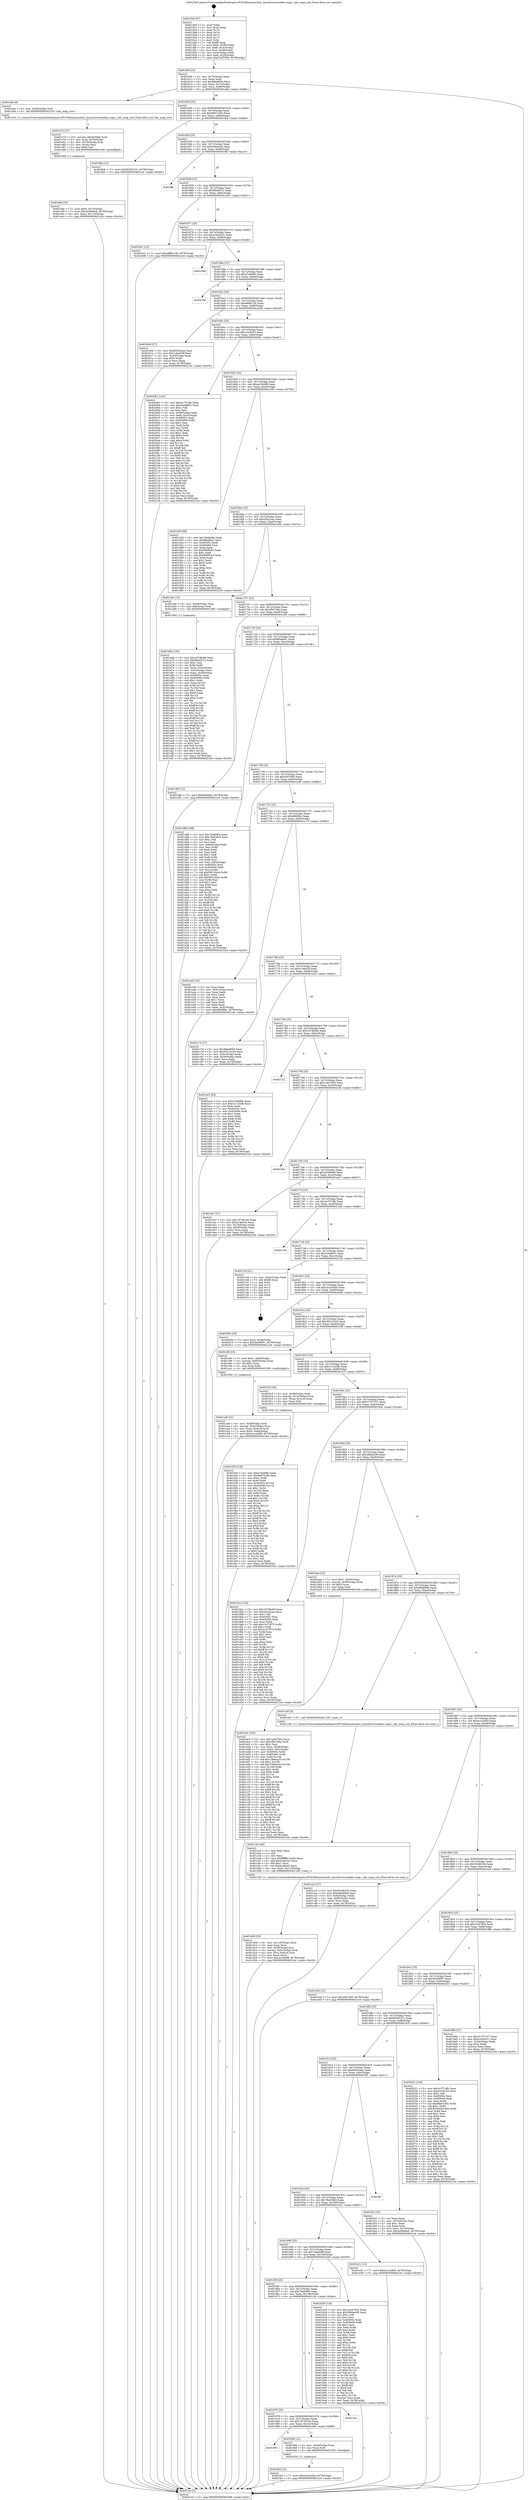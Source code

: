 digraph "0x4015e0" {
  label = "0x4015e0 (/mnt/c/Users/mathe/Desktop/tcc/POCII/binaries/extr_linuxdriversmddm-snap.c_dm_snap_cow_Final-ollvm.out::main(0))"
  labelloc = "t"
  node[shape=record]

  Entry [label="",width=0.3,height=0.3,shape=circle,fillcolor=black,style=filled]
  "0x40160f" [label="{
     0x40160f [23]\l
     | [instrs]\l
     &nbsp;&nbsp;0x40160f \<+3\>: mov -0x78(%rbp),%eax\l
     &nbsp;&nbsp;0x401612 \<+2\>: mov %eax,%ecx\l
     &nbsp;&nbsp;0x401614 \<+6\>: sub $0x88aef049,%ecx\l
     &nbsp;&nbsp;0x40161a \<+3\>: mov %eax,-0x7c(%rbp)\l
     &nbsp;&nbsp;0x40161d \<+3\>: mov %ecx,-0x80(%rbp)\l
     &nbsp;&nbsp;0x401620 \<+6\>: je 0000000000401e6a \<main+0x88a\>\l
  }"]
  "0x401e6a" [label="{
     0x401e6a [9]\l
     | [instrs]\l
     &nbsp;&nbsp;0x401e6a \<+4\>: mov -0x58(%rbp),%rdi\l
     &nbsp;&nbsp;0x401e6e \<+5\>: call 00000000004015c0 \<dm_snap_cow\>\l
     | [calls]\l
     &nbsp;&nbsp;0x4015c0 \{1\} (/mnt/c/Users/mathe/Desktop/tcc/POCII/binaries/extr_linuxdriversmddm-snap.c_dm_snap_cow_Final-ollvm.out::dm_snap_cow)\l
  }"]
  "0x401626" [label="{
     0x401626 [25]\l
     | [instrs]\l
     &nbsp;&nbsp;0x401626 \<+5\>: jmp 000000000040162b \<main+0x4b\>\l
     &nbsp;&nbsp;0x40162b \<+3\>: mov -0x7c(%rbp),%eax\l
     &nbsp;&nbsp;0x40162e \<+5\>: sub $0x89872c65,%eax\l
     &nbsp;&nbsp;0x401633 \<+6\>: mov %eax,-0x84(%rbp)\l
     &nbsp;&nbsp;0x401639 \<+6\>: je 0000000000401fb4 \<main+0x9d4\>\l
  }"]
  Exit [label="",width=0.3,height=0.3,shape=circle,fillcolor=black,style=filled,peripheries=2]
  "0x401fb4" [label="{
     0x401fb4 [12]\l
     | [instrs]\l
     &nbsp;&nbsp;0x401fb4 \<+7\>: movl $0x60265151,-0x78(%rbp)\l
     &nbsp;&nbsp;0x401fbb \<+5\>: jmp 00000000004021e4 \<main+0xc04\>\l
  }"]
  "0x40163f" [label="{
     0x40163f [25]\l
     | [instrs]\l
     &nbsp;&nbsp;0x40163f \<+5\>: jmp 0000000000401644 \<main+0x64\>\l
     &nbsp;&nbsp;0x401644 \<+3\>: mov -0x7c(%rbp),%eax\l
     &nbsp;&nbsp;0x401647 \<+5\>: sub $0x9c8e45cb,%eax\l
     &nbsp;&nbsp;0x40164c \<+6\>: mov %eax,-0x88(%rbp)\l
     &nbsp;&nbsp;0x401652 \<+6\>: je 0000000000401ffd \<main+0xa1d\>\l
  }"]
  "0x401fe5" [label="{
     0x401fe5 [12]\l
     | [instrs]\l
     &nbsp;&nbsp;0x401fe5 \<+7\>: movl $0x2ea33d44,-0x78(%rbp)\l
     &nbsp;&nbsp;0x401fec \<+5\>: jmp 00000000004021e4 \<main+0xc04\>\l
  }"]
  "0x401ffd" [label="{
     0x401ffd\l
  }", style=dashed]
  "0x401658" [label="{
     0x401658 [25]\l
     | [instrs]\l
     &nbsp;&nbsp;0x401658 \<+5\>: jmp 000000000040165d \<main+0x7d\>\l
     &nbsp;&nbsp;0x40165d \<+3\>: mov -0x7c(%rbp),%eax\l
     &nbsp;&nbsp;0x401660 \<+5\>: sub $0x9f2e0512,%eax\l
     &nbsp;&nbsp;0x401665 \<+6\>: mov %eax,-0x8c(%rbp)\l
     &nbsp;&nbsp;0x40166b \<+6\>: je 0000000000401b01 \<main+0x521\>\l
  }"]
  "0x401991" [label="{
     0x401991\l
  }", style=dashed]
  "0x401b01" [label="{
     0x401b01 [12]\l
     | [instrs]\l
     &nbsp;&nbsp;0x401b01 \<+7\>: movl $0xa888c15b,-0x78(%rbp)\l
     &nbsp;&nbsp;0x401b08 \<+5\>: jmp 00000000004021e4 \<main+0xc04\>\l
  }"]
  "0x401671" [label="{
     0x401671 [25]\l
     | [instrs]\l
     &nbsp;&nbsp;0x401671 \<+5\>: jmp 0000000000401676 \<main+0x96\>\l
     &nbsp;&nbsp;0x401676 \<+3\>: mov -0x7c(%rbp),%eax\l
     &nbsp;&nbsp;0x401679 \<+5\>: sub $0xa162a521,%eax\l
     &nbsp;&nbsp;0x40167e \<+6\>: mov %eax,-0x90(%rbp)\l
     &nbsp;&nbsp;0x401684 \<+6\>: je 00000000004019b6 \<main+0x3d6\>\l
  }"]
  "0x401fd9" [label="{
     0x401fd9 [12]\l
     | [instrs]\l
     &nbsp;&nbsp;0x401fd9 \<+4\>: mov -0x58(%rbp),%rax\l
     &nbsp;&nbsp;0x401fdd \<+3\>: mov %rax,%rdi\l
     &nbsp;&nbsp;0x401fe0 \<+5\>: call 0000000000401030 \<free@plt\>\l
     | [calls]\l
     &nbsp;&nbsp;0x401030 \{1\} (unknown)\l
  }"]
  "0x4019b6" [label="{
     0x4019b6\l
  }", style=dashed]
  "0x40168a" [label="{
     0x40168a [25]\l
     | [instrs]\l
     &nbsp;&nbsp;0x40168a \<+5\>: jmp 000000000040168f \<main+0xaf\>\l
     &nbsp;&nbsp;0x40168f \<+3\>: mov -0x7c(%rbp),%eax\l
     &nbsp;&nbsp;0x401692 \<+5\>: sub $0xa7ddd9fc,%eax\l
     &nbsp;&nbsp;0x401697 \<+6\>: mov %eax,-0x94(%rbp)\l
     &nbsp;&nbsp;0x40169d \<+6\>: je 00000000004021bd \<main+0xbdd\>\l
  }"]
  "0x401978" [label="{
     0x401978 [25]\l
     | [instrs]\l
     &nbsp;&nbsp;0x401978 \<+5\>: jmp 000000000040197d \<main+0x39d\>\l
     &nbsp;&nbsp;0x40197d \<+3\>: mov -0x7c(%rbp),%eax\l
     &nbsp;&nbsp;0x401980 \<+5\>: sub $0x7d72914d,%eax\l
     &nbsp;&nbsp;0x401985 \<+6\>: mov %eax,-0x10c(%rbp)\l
     &nbsp;&nbsp;0x40198b \<+6\>: je 0000000000401fd9 \<main+0x9f9\>\l
  }"]
  "0x4021bd" [label="{
     0x4021bd\l
  }", style=dashed]
  "0x4016a3" [label="{
     0x4016a3 [25]\l
     | [instrs]\l
     &nbsp;&nbsp;0x4016a3 \<+5\>: jmp 00000000004016a8 \<main+0xc8\>\l
     &nbsp;&nbsp;0x4016a8 \<+3\>: mov -0x7c(%rbp),%eax\l
     &nbsp;&nbsp;0x4016ab \<+5\>: sub $0xa888c15b,%eax\l
     &nbsp;&nbsp;0x4016b0 \<+6\>: mov %eax,-0x98(%rbp)\l
     &nbsp;&nbsp;0x4016b6 \<+6\>: je 0000000000401b0d \<main+0x52d\>\l
  }"]
  "0x40219c" [label="{
     0x40219c\l
  }", style=dashed]
  "0x401b0d" [label="{
     0x401b0d [27]\l
     | [instrs]\l
     &nbsp;&nbsp;0x401b0d \<+5\>: mov $0x60453aea,%eax\l
     &nbsp;&nbsp;0x401b12 \<+5\>: mov $0x7aba658f,%ecx\l
     &nbsp;&nbsp;0x401b17 \<+3\>: mov -0x30(%rbp),%edx\l
     &nbsp;&nbsp;0x401b1a \<+3\>: cmp $0x0,%edx\l
     &nbsp;&nbsp;0x401b1d \<+3\>: cmove %ecx,%eax\l
     &nbsp;&nbsp;0x401b20 \<+3\>: mov %eax,-0x78(%rbp)\l
     &nbsp;&nbsp;0x401b23 \<+5\>: jmp 00000000004021e4 \<main+0xc04\>\l
  }"]
  "0x4016bc" [label="{
     0x4016bc [25]\l
     | [instrs]\l
     &nbsp;&nbsp;0x4016bc \<+5\>: jmp 00000000004016c1 \<main+0xe1\>\l
     &nbsp;&nbsp;0x4016c1 \<+3\>: mov -0x7c(%rbp),%eax\l
     &nbsp;&nbsp;0x4016c4 \<+5\>: sub $0xcc3c0c43,%eax\l
     &nbsp;&nbsp;0x4016c9 \<+6\>: mov %eax,-0x9c(%rbp)\l
     &nbsp;&nbsp;0x4016cf \<+6\>: je 00000000004020b1 \<main+0xad1\>\l
  }"]
  "0x401f29" [label="{
     0x401f29 [139]\l
     | [instrs]\l
     &nbsp;&nbsp;0x401f29 \<+5\>: mov $0xa7ddd9fc,%edx\l
     &nbsp;&nbsp;0x401f2e \<+5\>: mov $0x89872c65,%esi\l
     &nbsp;&nbsp;0x401f33 \<+3\>: mov $0x1,%r8b\l
     &nbsp;&nbsp;0x401f36 \<+3\>: xor %r9d,%r9d\l
     &nbsp;&nbsp;0x401f39 \<+8\>: mov 0x40505c,%r10d\l
     &nbsp;&nbsp;0x401f41 \<+8\>: mov 0x405060,%r11d\l
     &nbsp;&nbsp;0x401f49 \<+4\>: sub $0x1,%r9d\l
     &nbsp;&nbsp;0x401f4d \<+3\>: mov %r10d,%ebx\l
     &nbsp;&nbsp;0x401f50 \<+3\>: add %r9d,%ebx\l
     &nbsp;&nbsp;0x401f53 \<+4\>: imul %ebx,%r10d\l
     &nbsp;&nbsp;0x401f57 \<+4\>: and $0x1,%r10d\l
     &nbsp;&nbsp;0x401f5b \<+4\>: cmp $0x0,%r10d\l
     &nbsp;&nbsp;0x401f5f \<+4\>: sete %r14b\l
     &nbsp;&nbsp;0x401f63 \<+4\>: cmp $0xa,%r11d\l
     &nbsp;&nbsp;0x401f67 \<+4\>: setl %r15b\l
     &nbsp;&nbsp;0x401f6b \<+3\>: mov %r14b,%r12b\l
     &nbsp;&nbsp;0x401f6e \<+4\>: xor $0xff,%r12b\l
     &nbsp;&nbsp;0x401f72 \<+3\>: mov %r15b,%r13b\l
     &nbsp;&nbsp;0x401f75 \<+4\>: xor $0xff,%r13b\l
     &nbsp;&nbsp;0x401f79 \<+4\>: xor $0x0,%r8b\l
     &nbsp;&nbsp;0x401f7d \<+3\>: mov %r12b,%al\l
     &nbsp;&nbsp;0x401f80 \<+2\>: and $0x0,%al\l
     &nbsp;&nbsp;0x401f82 \<+3\>: and %r8b,%r14b\l
     &nbsp;&nbsp;0x401f85 \<+3\>: mov %r13b,%cl\l
     &nbsp;&nbsp;0x401f88 \<+3\>: and $0x0,%cl\l
     &nbsp;&nbsp;0x401f8b \<+3\>: and %r8b,%r15b\l
     &nbsp;&nbsp;0x401f8e \<+3\>: or %r14b,%al\l
     &nbsp;&nbsp;0x401f91 \<+3\>: or %r15b,%cl\l
     &nbsp;&nbsp;0x401f94 \<+2\>: xor %cl,%al\l
     &nbsp;&nbsp;0x401f96 \<+3\>: or %r13b,%r12b\l
     &nbsp;&nbsp;0x401f99 \<+4\>: xor $0xff,%r12b\l
     &nbsp;&nbsp;0x401f9d \<+4\>: or $0x0,%r8b\l
     &nbsp;&nbsp;0x401fa1 \<+3\>: and %r8b,%r12b\l
     &nbsp;&nbsp;0x401fa4 \<+3\>: or %r12b,%al\l
     &nbsp;&nbsp;0x401fa7 \<+2\>: test $0x1,%al\l
     &nbsp;&nbsp;0x401fa9 \<+3\>: cmovne %esi,%edx\l
     &nbsp;&nbsp;0x401fac \<+3\>: mov %edx,-0x78(%rbp)\l
     &nbsp;&nbsp;0x401faf \<+5\>: jmp 00000000004021e4 \<main+0xc04\>\l
  }"]
  "0x4020b1" [label="{
     0x4020b1 [140]\l
     | [instrs]\l
     &nbsp;&nbsp;0x4020b1 \<+5\>: mov $0x2a757efb,%eax\l
     &nbsp;&nbsp;0x4020b6 \<+5\>: mov $0x2e4dfb01,%ecx\l
     &nbsp;&nbsp;0x4020bb \<+2\>: mov $0x1,%dl\l
     &nbsp;&nbsp;0x4020bd \<+2\>: xor %esi,%esi\l
     &nbsp;&nbsp;0x4020bf \<+3\>: mov -0x38(%rbp),%edi\l
     &nbsp;&nbsp;0x4020c2 \<+3\>: mov %edi,-0x2c(%rbp)\l
     &nbsp;&nbsp;0x4020c5 \<+7\>: mov 0x40505c,%edi\l
     &nbsp;&nbsp;0x4020cc \<+8\>: mov 0x405060,%r8d\l
     &nbsp;&nbsp;0x4020d4 \<+3\>: sub $0x1,%esi\l
     &nbsp;&nbsp;0x4020d7 \<+3\>: mov %edi,%r9d\l
     &nbsp;&nbsp;0x4020da \<+3\>: add %esi,%r9d\l
     &nbsp;&nbsp;0x4020dd \<+4\>: imul %r9d,%edi\l
     &nbsp;&nbsp;0x4020e1 \<+3\>: and $0x1,%edi\l
     &nbsp;&nbsp;0x4020e4 \<+3\>: cmp $0x0,%edi\l
     &nbsp;&nbsp;0x4020e7 \<+4\>: sete %r10b\l
     &nbsp;&nbsp;0x4020eb \<+4\>: cmp $0xa,%r8d\l
     &nbsp;&nbsp;0x4020ef \<+4\>: setl %r11b\l
     &nbsp;&nbsp;0x4020f3 \<+3\>: mov %r10b,%bl\l
     &nbsp;&nbsp;0x4020f6 \<+3\>: xor $0xff,%bl\l
     &nbsp;&nbsp;0x4020f9 \<+3\>: mov %r11b,%r14b\l
     &nbsp;&nbsp;0x4020fc \<+4\>: xor $0xff,%r14b\l
     &nbsp;&nbsp;0x402100 \<+3\>: xor $0x0,%dl\l
     &nbsp;&nbsp;0x402103 \<+3\>: mov %bl,%r15b\l
     &nbsp;&nbsp;0x402106 \<+4\>: and $0x0,%r15b\l
     &nbsp;&nbsp;0x40210a \<+3\>: and %dl,%r10b\l
     &nbsp;&nbsp;0x40210d \<+3\>: mov %r14b,%r12b\l
     &nbsp;&nbsp;0x402110 \<+4\>: and $0x0,%r12b\l
     &nbsp;&nbsp;0x402114 \<+3\>: and %dl,%r11b\l
     &nbsp;&nbsp;0x402117 \<+3\>: or %r10b,%r15b\l
     &nbsp;&nbsp;0x40211a \<+3\>: or %r11b,%r12b\l
     &nbsp;&nbsp;0x40211d \<+3\>: xor %r12b,%r15b\l
     &nbsp;&nbsp;0x402120 \<+3\>: or %r14b,%bl\l
     &nbsp;&nbsp;0x402123 \<+3\>: xor $0xff,%bl\l
     &nbsp;&nbsp;0x402126 \<+3\>: or $0x0,%dl\l
     &nbsp;&nbsp;0x402129 \<+2\>: and %dl,%bl\l
     &nbsp;&nbsp;0x40212b \<+3\>: or %bl,%r15b\l
     &nbsp;&nbsp;0x40212e \<+4\>: test $0x1,%r15b\l
     &nbsp;&nbsp;0x402132 \<+3\>: cmovne %ecx,%eax\l
     &nbsp;&nbsp;0x402135 \<+3\>: mov %eax,-0x78(%rbp)\l
     &nbsp;&nbsp;0x402138 \<+5\>: jmp 00000000004021e4 \<main+0xc04\>\l
  }"]
  "0x4016d5" [label="{
     0x4016d5 [25]\l
     | [instrs]\l
     &nbsp;&nbsp;0x4016d5 \<+5\>: jmp 00000000004016da \<main+0xfa\>\l
     &nbsp;&nbsp;0x4016da \<+3\>: mov -0x7c(%rbp),%eax\l
     &nbsp;&nbsp;0x4016dd \<+5\>: sub $0xce10ebf8,%eax\l
     &nbsp;&nbsp;0x4016e2 \<+6\>: mov %eax,-0xa0(%rbp)\l
     &nbsp;&nbsp;0x4016e8 \<+6\>: je 0000000000401d30 \<main+0x750\>\l
  }"]
  "0x401e8e" [label="{
     0x401e8e [25]\l
     | [instrs]\l
     &nbsp;&nbsp;0x401e8e \<+7\>: movl $0x0,-0x74(%rbp)\l
     &nbsp;&nbsp;0x401e95 \<+7\>: movl $0x2a599de6,-0x78(%rbp)\l
     &nbsp;&nbsp;0x401e9c \<+6\>: mov %eax,-0x114(%rbp)\l
     &nbsp;&nbsp;0x401ea2 \<+5\>: jmp 00000000004021e4 \<main+0xc04\>\l
  }"]
  "0x401d30" [label="{
     0x401d30 [88]\l
     | [instrs]\l
     &nbsp;&nbsp;0x401d30 \<+5\>: mov $0x7befa90e,%eax\l
     &nbsp;&nbsp;0x401d35 \<+5\>: mov $0xff0abbd1,%ecx\l
     &nbsp;&nbsp;0x401d3a \<+7\>: mov 0x40505c,%edx\l
     &nbsp;&nbsp;0x401d41 \<+7\>: mov 0x405060,%esi\l
     &nbsp;&nbsp;0x401d48 \<+2\>: mov %edx,%edi\l
     &nbsp;&nbsp;0x401d4a \<+6\>: sub $0x956f9cb5,%edi\l
     &nbsp;&nbsp;0x401d50 \<+3\>: sub $0x1,%edi\l
     &nbsp;&nbsp;0x401d53 \<+6\>: add $0x956f9cb5,%edi\l
     &nbsp;&nbsp;0x401d59 \<+3\>: imul %edi,%edx\l
     &nbsp;&nbsp;0x401d5c \<+3\>: and $0x1,%edx\l
     &nbsp;&nbsp;0x401d5f \<+3\>: cmp $0x0,%edx\l
     &nbsp;&nbsp;0x401d62 \<+4\>: sete %r8b\l
     &nbsp;&nbsp;0x401d66 \<+3\>: cmp $0xa,%esi\l
     &nbsp;&nbsp;0x401d69 \<+4\>: setl %r9b\l
     &nbsp;&nbsp;0x401d6d \<+3\>: mov %r8b,%r10b\l
     &nbsp;&nbsp;0x401d70 \<+3\>: and %r9b,%r10b\l
     &nbsp;&nbsp;0x401d73 \<+3\>: xor %r9b,%r8b\l
     &nbsp;&nbsp;0x401d76 \<+3\>: or %r8b,%r10b\l
     &nbsp;&nbsp;0x401d79 \<+4\>: test $0x1,%r10b\l
     &nbsp;&nbsp;0x401d7d \<+3\>: cmovne %ecx,%eax\l
     &nbsp;&nbsp;0x401d80 \<+3\>: mov %eax,-0x78(%rbp)\l
     &nbsp;&nbsp;0x401d83 \<+5\>: jmp 00000000004021e4 \<main+0xc04\>\l
  }"]
  "0x4016ee" [label="{
     0x4016ee [25]\l
     | [instrs]\l
     &nbsp;&nbsp;0x4016ee \<+5\>: jmp 00000000004016f3 \<main+0x113\>\l
     &nbsp;&nbsp;0x4016f3 \<+3\>: mov -0x7c(%rbp),%eax\l
     &nbsp;&nbsp;0x4016f6 \<+5\>: sub $0xcf2a22aa,%eax\l
     &nbsp;&nbsp;0x4016fb \<+6\>: mov %eax,-0xa4(%rbp)\l
     &nbsp;&nbsp;0x401701 \<+6\>: je 0000000000401a5e \<main+0x47e\>\l
  }"]
  "0x401e73" [label="{
     0x401e73 [27]\l
     | [instrs]\l
     &nbsp;&nbsp;0x401e73 \<+10\>: movabs $0x4030b6,%rdi\l
     &nbsp;&nbsp;0x401e7d \<+4\>: mov %rax,-0x70(%rbp)\l
     &nbsp;&nbsp;0x401e81 \<+4\>: mov -0x70(%rbp),%rax\l
     &nbsp;&nbsp;0x401e85 \<+2\>: mov (%rax),%esi\l
     &nbsp;&nbsp;0x401e87 \<+2\>: mov $0x0,%al\l
     &nbsp;&nbsp;0x401e89 \<+5\>: call 0000000000401040 \<printf@plt\>\l
     | [calls]\l
     &nbsp;&nbsp;0x401040 \{1\} (unknown)\l
  }"]
  "0x401a5e" [label="{
     0x401a5e [13]\l
     | [instrs]\l
     &nbsp;&nbsp;0x401a5e \<+4\>: mov -0x48(%rbp),%rax\l
     &nbsp;&nbsp;0x401a62 \<+4\>: mov 0x8(%rax),%rdi\l
     &nbsp;&nbsp;0x401a66 \<+5\>: call 0000000000401060 \<atoi@plt\>\l
     | [calls]\l
     &nbsp;&nbsp;0x401060 \{1\} (unknown)\l
  }"]
  "0x401707" [label="{
     0x401707 [25]\l
     | [instrs]\l
     &nbsp;&nbsp;0x401707 \<+5\>: jmp 000000000040170c \<main+0x12c\>\l
     &nbsp;&nbsp;0x40170c \<+3\>: mov -0x7c(%rbp),%eax\l
     &nbsp;&nbsp;0x40170f \<+5\>: sub $0xcf5e7a9a,%eax\l
     &nbsp;&nbsp;0x401714 \<+6\>: mov %eax,-0xa8(%rbp)\l
     &nbsp;&nbsp;0x40171a \<+6\>: je 0000000000401c68 \<main+0x688\>\l
  }"]
  "0x401d0d" [label="{
     0x401d0d [35]\l
     | [instrs]\l
     &nbsp;&nbsp;0x401d0d \<+6\>: mov -0x110(%rbp),%ecx\l
     &nbsp;&nbsp;0x401d13 \<+3\>: imul %eax,%ecx\l
     &nbsp;&nbsp;0x401d16 \<+4\>: mov -0x58(%rbp),%rsi\l
     &nbsp;&nbsp;0x401d1a \<+4\>: movslq -0x5c(%rbp),%rdi\l
     &nbsp;&nbsp;0x401d1e \<+4\>: mov (%rsi,%rdi,8),%rsi\l
     &nbsp;&nbsp;0x401d22 \<+2\>: mov %ecx,(%rsi)\l
     &nbsp;&nbsp;0x401d24 \<+7\>: movl $0xce10ebf8,-0x78(%rbp)\l
     &nbsp;&nbsp;0x401d2b \<+5\>: jmp 00000000004021e4 \<main+0xc04\>\l
  }"]
  "0x401c68" [label="{
     0x401c68 [12]\l
     | [instrs]\l
     &nbsp;&nbsp;0x401c68 \<+7\>: movl $0x46008bc,-0x78(%rbp)\l
     &nbsp;&nbsp;0x401c6f \<+5\>: jmp 00000000004021e4 \<main+0xc04\>\l
  }"]
  "0x401720" [label="{
     0x401720 [25]\l
     | [instrs]\l
     &nbsp;&nbsp;0x401720 \<+5\>: jmp 0000000000401725 \<main+0x145\>\l
     &nbsp;&nbsp;0x401725 \<+3\>: mov -0x7c(%rbp),%eax\l
     &nbsp;&nbsp;0x401728 \<+5\>: sub $0xff0abbd1,%eax\l
     &nbsp;&nbsp;0x40172d \<+6\>: mov %eax,-0xac(%rbp)\l
     &nbsp;&nbsp;0x401733 \<+6\>: je 0000000000401d88 \<main+0x7a8\>\l
  }"]
  "0x401ce5" [label="{
     0x401ce5 [40]\l
     | [instrs]\l
     &nbsp;&nbsp;0x401ce5 \<+5\>: mov $0x2,%ecx\l
     &nbsp;&nbsp;0x401cea \<+1\>: cltd\l
     &nbsp;&nbsp;0x401ceb \<+2\>: idiv %ecx\l
     &nbsp;&nbsp;0x401ced \<+6\>: imul $0xfffffffe,%edx,%ecx\l
     &nbsp;&nbsp;0x401cf3 \<+6\>: add $0xbcdd2a5,%ecx\l
     &nbsp;&nbsp;0x401cf9 \<+3\>: add $0x1,%ecx\l
     &nbsp;&nbsp;0x401cfc \<+6\>: sub $0xbcdd2a5,%ecx\l
     &nbsp;&nbsp;0x401d02 \<+6\>: mov %ecx,-0x110(%rbp)\l
     &nbsp;&nbsp;0x401d08 \<+5\>: call 0000000000401160 \<next_i\>\l
     | [calls]\l
     &nbsp;&nbsp;0x401160 \{1\} (/mnt/c/Users/mathe/Desktop/tcc/POCII/binaries/extr_linuxdriversmddm-snap.c_dm_snap_cow_Final-ollvm.out::next_i)\l
  }"]
  "0x401d88" [label="{
     0x401d88 [169]\l
     | [instrs]\l
     &nbsp;&nbsp;0x401d88 \<+5\>: mov $0x7befa90e,%eax\l
     &nbsp;&nbsp;0x401d8d \<+5\>: mov $0x78e638c9,%ecx\l
     &nbsp;&nbsp;0x401d92 \<+2\>: mov $0x1,%dl\l
     &nbsp;&nbsp;0x401d94 \<+2\>: xor %esi,%esi\l
     &nbsp;&nbsp;0x401d96 \<+3\>: mov -0x64(%rbp),%edi\l
     &nbsp;&nbsp;0x401d99 \<+3\>: mov %esi,%r8d\l
     &nbsp;&nbsp;0x401d9c \<+3\>: sub %edi,%r8d\l
     &nbsp;&nbsp;0x401d9f \<+2\>: mov %esi,%edi\l
     &nbsp;&nbsp;0x401da1 \<+3\>: sub $0x1,%edi\l
     &nbsp;&nbsp;0x401da4 \<+3\>: add %edi,%r8d\l
     &nbsp;&nbsp;0x401da7 \<+3\>: sub %r8d,%esi\l
     &nbsp;&nbsp;0x401daa \<+3\>: mov %esi,-0x64(%rbp)\l
     &nbsp;&nbsp;0x401dad \<+7\>: mov 0x40505c,%esi\l
     &nbsp;&nbsp;0x401db4 \<+7\>: mov 0x405060,%edi\l
     &nbsp;&nbsp;0x401dbb \<+3\>: mov %esi,%r8d\l
     &nbsp;&nbsp;0x401dbe \<+7\>: sub $0x58510e2e,%r8d\l
     &nbsp;&nbsp;0x401dc5 \<+4\>: sub $0x1,%r8d\l
     &nbsp;&nbsp;0x401dc9 \<+7\>: add $0x58510e2e,%r8d\l
     &nbsp;&nbsp;0x401dd0 \<+4\>: imul %r8d,%esi\l
     &nbsp;&nbsp;0x401dd4 \<+3\>: and $0x1,%esi\l
     &nbsp;&nbsp;0x401dd7 \<+3\>: cmp $0x0,%esi\l
     &nbsp;&nbsp;0x401dda \<+4\>: sete %r9b\l
     &nbsp;&nbsp;0x401dde \<+3\>: cmp $0xa,%edi\l
     &nbsp;&nbsp;0x401de1 \<+4\>: setl %r10b\l
     &nbsp;&nbsp;0x401de5 \<+3\>: mov %r9b,%r11b\l
     &nbsp;&nbsp;0x401de8 \<+4\>: xor $0xff,%r11b\l
     &nbsp;&nbsp;0x401dec \<+3\>: mov %r10b,%bl\l
     &nbsp;&nbsp;0x401def \<+3\>: xor $0xff,%bl\l
     &nbsp;&nbsp;0x401df2 \<+3\>: xor $0x0,%dl\l
     &nbsp;&nbsp;0x401df5 \<+3\>: mov %r11b,%r14b\l
     &nbsp;&nbsp;0x401df8 \<+4\>: and $0x0,%r14b\l
     &nbsp;&nbsp;0x401dfc \<+3\>: and %dl,%r9b\l
     &nbsp;&nbsp;0x401dff \<+3\>: mov %bl,%r15b\l
     &nbsp;&nbsp;0x401e02 \<+4\>: and $0x0,%r15b\l
     &nbsp;&nbsp;0x401e06 \<+3\>: and %dl,%r10b\l
     &nbsp;&nbsp;0x401e09 \<+3\>: or %r9b,%r14b\l
     &nbsp;&nbsp;0x401e0c \<+3\>: or %r10b,%r15b\l
     &nbsp;&nbsp;0x401e0f \<+3\>: xor %r15b,%r14b\l
     &nbsp;&nbsp;0x401e12 \<+3\>: or %bl,%r11b\l
     &nbsp;&nbsp;0x401e15 \<+4\>: xor $0xff,%r11b\l
     &nbsp;&nbsp;0x401e19 \<+3\>: or $0x0,%dl\l
     &nbsp;&nbsp;0x401e1c \<+3\>: and %dl,%r11b\l
     &nbsp;&nbsp;0x401e1f \<+3\>: or %r11b,%r14b\l
     &nbsp;&nbsp;0x401e22 \<+4\>: test $0x1,%r14b\l
     &nbsp;&nbsp;0x401e26 \<+3\>: cmovne %ecx,%eax\l
     &nbsp;&nbsp;0x401e29 \<+3\>: mov %eax,-0x78(%rbp)\l
     &nbsp;&nbsp;0x401e2c \<+5\>: jmp 00000000004021e4 \<main+0xc04\>\l
  }"]
  "0x401739" [label="{
     0x401739 [25]\l
     | [instrs]\l
     &nbsp;&nbsp;0x401739 \<+5\>: jmp 000000000040173e \<main+0x15e\>\l
     &nbsp;&nbsp;0x40173e \<+3\>: mov -0x7c(%rbp),%eax\l
     &nbsp;&nbsp;0x401741 \<+5\>: sub $0x3407d00,%eax\l
     &nbsp;&nbsp;0x401746 \<+6\>: mov %eax,-0xb0(%rbp)\l
     &nbsp;&nbsp;0x40174c \<+6\>: je 0000000000401e49 \<main+0x869\>\l
  }"]
  "0x401ca6" [label="{
     0x401ca6 [31]\l
     | [instrs]\l
     &nbsp;&nbsp;0x401ca6 \<+4\>: mov -0x58(%rbp),%rdi\l
     &nbsp;&nbsp;0x401caa \<+4\>: movslq -0x5c(%rbp),%rcx\l
     &nbsp;&nbsp;0x401cae \<+4\>: mov %rax,(%rdi,%rcx,8)\l
     &nbsp;&nbsp;0x401cb2 \<+7\>: movl $0x0,-0x64(%rbp)\l
     &nbsp;&nbsp;0x401cb9 \<+7\>: movl $0x4c1a3d00,-0x78(%rbp)\l
     &nbsp;&nbsp;0x401cc0 \<+5\>: jmp 00000000004021e4 \<main+0xc04\>\l
  }"]
  "0x401e49" [label="{
     0x401e49 [33]\l
     | [instrs]\l
     &nbsp;&nbsp;0x401e49 \<+2\>: xor %eax,%eax\l
     &nbsp;&nbsp;0x401e4b \<+3\>: mov -0x5c(%rbp),%ecx\l
     &nbsp;&nbsp;0x401e4e \<+2\>: mov %eax,%edx\l
     &nbsp;&nbsp;0x401e50 \<+2\>: sub %ecx,%edx\l
     &nbsp;&nbsp;0x401e52 \<+2\>: mov %eax,%ecx\l
     &nbsp;&nbsp;0x401e54 \<+3\>: sub $0x1,%ecx\l
     &nbsp;&nbsp;0x401e57 \<+2\>: add %ecx,%edx\l
     &nbsp;&nbsp;0x401e59 \<+2\>: sub %edx,%eax\l
     &nbsp;&nbsp;0x401e5b \<+3\>: mov %eax,-0x5c(%rbp)\l
     &nbsp;&nbsp;0x401e5e \<+7\>: movl $0x46008bc,-0x78(%rbp)\l
     &nbsp;&nbsp;0x401e65 \<+5\>: jmp 00000000004021e4 \<main+0xc04\>\l
  }"]
  "0x401752" [label="{
     0x401752 [25]\l
     | [instrs]\l
     &nbsp;&nbsp;0x401752 \<+5\>: jmp 0000000000401757 \<main+0x177\>\l
     &nbsp;&nbsp;0x401757 \<+3\>: mov -0x7c(%rbp),%eax\l
     &nbsp;&nbsp;0x40175a \<+5\>: sub $0x46008bc,%eax\l
     &nbsp;&nbsp;0x40175f \<+6\>: mov %eax,-0xb4(%rbp)\l
     &nbsp;&nbsp;0x401765 \<+6\>: je 0000000000401c74 \<main+0x694\>\l
  }"]
  "0x401bc5" [label="{
     0x401bc5 [163]\l
     | [instrs]\l
     &nbsp;&nbsp;0x401bc5 \<+5\>: mov $0x1e447b03,%ecx\l
     &nbsp;&nbsp;0x401bca \<+5\>: mov $0xcf5e7a9a,%edx\l
     &nbsp;&nbsp;0x401bcf \<+3\>: mov $0x1,%sil\l
     &nbsp;&nbsp;0x401bd2 \<+4\>: mov %rax,-0x58(%rbp)\l
     &nbsp;&nbsp;0x401bd6 \<+7\>: movl $0x0,-0x5c(%rbp)\l
     &nbsp;&nbsp;0x401bdd \<+8\>: mov 0x40505c,%r8d\l
     &nbsp;&nbsp;0x401be5 \<+8\>: mov 0x405060,%r9d\l
     &nbsp;&nbsp;0x401bed \<+3\>: mov %r8d,%r10d\l
     &nbsp;&nbsp;0x401bf0 \<+7\>: sub $0x158eba20,%r10d\l
     &nbsp;&nbsp;0x401bf7 \<+4\>: sub $0x1,%r10d\l
     &nbsp;&nbsp;0x401bfb \<+7\>: add $0x158eba20,%r10d\l
     &nbsp;&nbsp;0x401c02 \<+4\>: imul %r10d,%r8d\l
     &nbsp;&nbsp;0x401c06 \<+4\>: and $0x1,%r8d\l
     &nbsp;&nbsp;0x401c0a \<+4\>: cmp $0x0,%r8d\l
     &nbsp;&nbsp;0x401c0e \<+4\>: sete %r11b\l
     &nbsp;&nbsp;0x401c12 \<+4\>: cmp $0xa,%r9d\l
     &nbsp;&nbsp;0x401c16 \<+3\>: setl %bl\l
     &nbsp;&nbsp;0x401c19 \<+3\>: mov %r11b,%r14b\l
     &nbsp;&nbsp;0x401c1c \<+4\>: xor $0xff,%r14b\l
     &nbsp;&nbsp;0x401c20 \<+3\>: mov %bl,%r15b\l
     &nbsp;&nbsp;0x401c23 \<+4\>: xor $0xff,%r15b\l
     &nbsp;&nbsp;0x401c27 \<+4\>: xor $0x1,%sil\l
     &nbsp;&nbsp;0x401c2b \<+3\>: mov %r14b,%r12b\l
     &nbsp;&nbsp;0x401c2e \<+4\>: and $0xff,%r12b\l
     &nbsp;&nbsp;0x401c32 \<+3\>: and %sil,%r11b\l
     &nbsp;&nbsp;0x401c35 \<+3\>: mov %r15b,%r13b\l
     &nbsp;&nbsp;0x401c38 \<+4\>: and $0xff,%r13b\l
     &nbsp;&nbsp;0x401c3c \<+3\>: and %sil,%bl\l
     &nbsp;&nbsp;0x401c3f \<+3\>: or %r11b,%r12b\l
     &nbsp;&nbsp;0x401c42 \<+3\>: or %bl,%r13b\l
     &nbsp;&nbsp;0x401c45 \<+3\>: xor %r13b,%r12b\l
     &nbsp;&nbsp;0x401c48 \<+3\>: or %r15b,%r14b\l
     &nbsp;&nbsp;0x401c4b \<+4\>: xor $0xff,%r14b\l
     &nbsp;&nbsp;0x401c4f \<+4\>: or $0x1,%sil\l
     &nbsp;&nbsp;0x401c53 \<+3\>: and %sil,%r14b\l
     &nbsp;&nbsp;0x401c56 \<+3\>: or %r14b,%r12b\l
     &nbsp;&nbsp;0x401c59 \<+4\>: test $0x1,%r12b\l
     &nbsp;&nbsp;0x401c5d \<+3\>: cmovne %edx,%ecx\l
     &nbsp;&nbsp;0x401c60 \<+3\>: mov %ecx,-0x78(%rbp)\l
     &nbsp;&nbsp;0x401c63 \<+5\>: jmp 00000000004021e4 \<main+0xc04\>\l
  }"]
  "0x401c74" [label="{
     0x401c74 [27]\l
     | [instrs]\l
     &nbsp;&nbsp;0x401c74 \<+5\>: mov $0x88aef049,%eax\l
     &nbsp;&nbsp;0x401c79 \<+5\>: mov $0x3021d1b5,%ecx\l
     &nbsp;&nbsp;0x401c7e \<+3\>: mov -0x5c(%rbp),%edx\l
     &nbsp;&nbsp;0x401c81 \<+3\>: cmp -0x50(%rbp),%edx\l
     &nbsp;&nbsp;0x401c84 \<+3\>: cmovl %ecx,%eax\l
     &nbsp;&nbsp;0x401c87 \<+3\>: mov %eax,-0x78(%rbp)\l
     &nbsp;&nbsp;0x401c8a \<+5\>: jmp 00000000004021e4 \<main+0xc04\>\l
  }"]
  "0x40176b" [label="{
     0x40176b [25]\l
     | [instrs]\l
     &nbsp;&nbsp;0x40176b \<+5\>: jmp 0000000000401770 \<main+0x190\>\l
     &nbsp;&nbsp;0x401770 \<+3\>: mov -0x7c(%rbp),%eax\l
     &nbsp;&nbsp;0x401773 \<+5\>: sub $0x514eb34,%eax\l
     &nbsp;&nbsp;0x401778 \<+6\>: mov %eax,-0xb8(%rbp)\l
     &nbsp;&nbsp;0x40177e \<+6\>: je 0000000000401ec2 \<main+0x8e2\>\l
  }"]
  "0x40195f" [label="{
     0x40195f [25]\l
     | [instrs]\l
     &nbsp;&nbsp;0x40195f \<+5\>: jmp 0000000000401964 \<main+0x384\>\l
     &nbsp;&nbsp;0x401964 \<+3\>: mov -0x7c(%rbp),%eax\l
     &nbsp;&nbsp;0x401967 \<+5\>: sub $0x7befa90e,%eax\l
     &nbsp;&nbsp;0x40196c \<+6\>: mov %eax,-0x108(%rbp)\l
     &nbsp;&nbsp;0x401972 \<+6\>: je 000000000040219c \<main+0xbbc\>\l
  }"]
  "0x401ec2" [label="{
     0x401ec2 [83]\l
     | [instrs]\l
     &nbsp;&nbsp;0x401ec2 \<+5\>: mov $0xa7ddd9fc,%eax\l
     &nbsp;&nbsp;0x401ec7 \<+5\>: mov $0x311c22fb,%ecx\l
     &nbsp;&nbsp;0x401ecc \<+2\>: xor %edx,%edx\l
     &nbsp;&nbsp;0x401ece \<+7\>: mov 0x40505c,%esi\l
     &nbsp;&nbsp;0x401ed5 \<+7\>: mov 0x405060,%edi\l
     &nbsp;&nbsp;0x401edc \<+3\>: sub $0x1,%edx\l
     &nbsp;&nbsp;0x401edf \<+3\>: mov %esi,%r8d\l
     &nbsp;&nbsp;0x401ee2 \<+3\>: add %edx,%r8d\l
     &nbsp;&nbsp;0x401ee5 \<+4\>: imul %r8d,%esi\l
     &nbsp;&nbsp;0x401ee9 \<+3\>: and $0x1,%esi\l
     &nbsp;&nbsp;0x401eec \<+3\>: cmp $0x0,%esi\l
     &nbsp;&nbsp;0x401eef \<+4\>: sete %r9b\l
     &nbsp;&nbsp;0x401ef3 \<+3\>: cmp $0xa,%edi\l
     &nbsp;&nbsp;0x401ef6 \<+4\>: setl %r10b\l
     &nbsp;&nbsp;0x401efa \<+3\>: mov %r9b,%r11b\l
     &nbsp;&nbsp;0x401efd \<+3\>: and %r10b,%r11b\l
     &nbsp;&nbsp;0x401f00 \<+3\>: xor %r10b,%r9b\l
     &nbsp;&nbsp;0x401f03 \<+3\>: or %r9b,%r11b\l
     &nbsp;&nbsp;0x401f06 \<+4\>: test $0x1,%r11b\l
     &nbsp;&nbsp;0x401f0a \<+3\>: cmovne %ecx,%eax\l
     &nbsp;&nbsp;0x401f0d \<+3\>: mov %eax,-0x78(%rbp)\l
     &nbsp;&nbsp;0x401f10 \<+5\>: jmp 00000000004021e4 \<main+0xc04\>\l
  }"]
  "0x401784" [label="{
     0x401784 [25]\l
     | [instrs]\l
     &nbsp;&nbsp;0x401784 \<+5\>: jmp 0000000000401789 \<main+0x1a9\>\l
     &nbsp;&nbsp;0x401789 \<+3\>: mov -0x7c(%rbp),%eax\l
     &nbsp;&nbsp;0x40178c \<+5\>: sub $0x167d6cb9,%eax\l
     &nbsp;&nbsp;0x401791 \<+6\>: mov %eax,-0xbc(%rbp)\l
     &nbsp;&nbsp;0x401797 \<+6\>: je 0000000000402152 \<main+0xb72\>\l
  }"]
  "0x401b28" [label="{
     0x401b28 [134]\l
     | [instrs]\l
     &nbsp;&nbsp;0x401b28 \<+5\>: mov $0x1e447b03,%eax\l
     &nbsp;&nbsp;0x401b2d \<+5\>: mov $0x38bba439,%ecx\l
     &nbsp;&nbsp;0x401b32 \<+2\>: mov $0x1,%dl\l
     &nbsp;&nbsp;0x401b34 \<+2\>: xor %esi,%esi\l
     &nbsp;&nbsp;0x401b36 \<+7\>: mov 0x40505c,%edi\l
     &nbsp;&nbsp;0x401b3d \<+8\>: mov 0x405060,%r8d\l
     &nbsp;&nbsp;0x401b45 \<+3\>: sub $0x1,%esi\l
     &nbsp;&nbsp;0x401b48 \<+3\>: mov %edi,%r9d\l
     &nbsp;&nbsp;0x401b4b \<+3\>: add %esi,%r9d\l
     &nbsp;&nbsp;0x401b4e \<+4\>: imul %r9d,%edi\l
     &nbsp;&nbsp;0x401b52 \<+3\>: and $0x1,%edi\l
     &nbsp;&nbsp;0x401b55 \<+3\>: cmp $0x0,%edi\l
     &nbsp;&nbsp;0x401b58 \<+4\>: sete %r10b\l
     &nbsp;&nbsp;0x401b5c \<+4\>: cmp $0xa,%r8d\l
     &nbsp;&nbsp;0x401b60 \<+4\>: setl %r11b\l
     &nbsp;&nbsp;0x401b64 \<+3\>: mov %r10b,%bl\l
     &nbsp;&nbsp;0x401b67 \<+3\>: xor $0xff,%bl\l
     &nbsp;&nbsp;0x401b6a \<+3\>: mov %r11b,%r14b\l
     &nbsp;&nbsp;0x401b6d \<+4\>: xor $0xff,%r14b\l
     &nbsp;&nbsp;0x401b71 \<+3\>: xor $0x0,%dl\l
     &nbsp;&nbsp;0x401b74 \<+3\>: mov %bl,%r15b\l
     &nbsp;&nbsp;0x401b77 \<+4\>: and $0x0,%r15b\l
     &nbsp;&nbsp;0x401b7b \<+3\>: and %dl,%r10b\l
     &nbsp;&nbsp;0x401b7e \<+3\>: mov %r14b,%r12b\l
     &nbsp;&nbsp;0x401b81 \<+4\>: and $0x0,%r12b\l
     &nbsp;&nbsp;0x401b85 \<+3\>: and %dl,%r11b\l
     &nbsp;&nbsp;0x401b88 \<+3\>: or %r10b,%r15b\l
     &nbsp;&nbsp;0x401b8b \<+3\>: or %r11b,%r12b\l
     &nbsp;&nbsp;0x401b8e \<+3\>: xor %r12b,%r15b\l
     &nbsp;&nbsp;0x401b91 \<+3\>: or %r14b,%bl\l
     &nbsp;&nbsp;0x401b94 \<+3\>: xor $0xff,%bl\l
     &nbsp;&nbsp;0x401b97 \<+3\>: or $0x0,%dl\l
     &nbsp;&nbsp;0x401b9a \<+2\>: and %dl,%bl\l
     &nbsp;&nbsp;0x401b9c \<+3\>: or %bl,%r15b\l
     &nbsp;&nbsp;0x401b9f \<+4\>: test $0x1,%r15b\l
     &nbsp;&nbsp;0x401ba3 \<+3\>: cmovne %ecx,%eax\l
     &nbsp;&nbsp;0x401ba6 \<+3\>: mov %eax,-0x78(%rbp)\l
     &nbsp;&nbsp;0x401ba9 \<+5\>: jmp 00000000004021e4 \<main+0xc04\>\l
  }"]
  "0x402152" [label="{
     0x402152\l
  }", style=dashed]
  "0x40179d" [label="{
     0x40179d [25]\l
     | [instrs]\l
     &nbsp;&nbsp;0x40179d \<+5\>: jmp 00000000004017a2 \<main+0x1c2\>\l
     &nbsp;&nbsp;0x4017a2 \<+3\>: mov -0x7c(%rbp),%eax\l
     &nbsp;&nbsp;0x4017a5 \<+5\>: sub $0x1e447b03,%eax\l
     &nbsp;&nbsp;0x4017aa \<+6\>: mov %eax,-0xc0(%rbp)\l
     &nbsp;&nbsp;0x4017b0 \<+6\>: je 000000000040216e \<main+0xb8e\>\l
  }"]
  "0x401946" [label="{
     0x401946 [25]\l
     | [instrs]\l
     &nbsp;&nbsp;0x401946 \<+5\>: jmp 000000000040194b \<main+0x36b\>\l
     &nbsp;&nbsp;0x40194b \<+3\>: mov -0x7c(%rbp),%eax\l
     &nbsp;&nbsp;0x40194e \<+5\>: sub $0x7aba658f,%eax\l
     &nbsp;&nbsp;0x401953 \<+6\>: mov %eax,-0x104(%rbp)\l
     &nbsp;&nbsp;0x401959 \<+6\>: je 0000000000401b28 \<main+0x548\>\l
  }"]
  "0x40216e" [label="{
     0x40216e\l
  }", style=dashed]
  "0x4017b6" [label="{
     0x4017b6 [25]\l
     | [instrs]\l
     &nbsp;&nbsp;0x4017b6 \<+5\>: jmp 00000000004017bb \<main+0x1db\>\l
     &nbsp;&nbsp;0x4017bb \<+3\>: mov -0x7c(%rbp),%eax\l
     &nbsp;&nbsp;0x4017be \<+5\>: sub $0x2a599de6,%eax\l
     &nbsp;&nbsp;0x4017c3 \<+6\>: mov %eax,-0xc4(%rbp)\l
     &nbsp;&nbsp;0x4017c9 \<+6\>: je 0000000000401ea7 \<main+0x8c7\>\l
  }"]
  "0x401e31" [label="{
     0x401e31 [12]\l
     | [instrs]\l
     &nbsp;&nbsp;0x401e31 \<+7\>: movl $0x4c1a3d00,-0x78(%rbp)\l
     &nbsp;&nbsp;0x401e38 \<+5\>: jmp 00000000004021e4 \<main+0xc04\>\l
  }"]
  "0x401ea7" [label="{
     0x401ea7 [27]\l
     | [instrs]\l
     &nbsp;&nbsp;0x401ea7 \<+5\>: mov $0x7d72914d,%eax\l
     &nbsp;&nbsp;0x401eac \<+5\>: mov $0x514eb34,%ecx\l
     &nbsp;&nbsp;0x401eb1 \<+3\>: mov -0x74(%rbp),%edx\l
     &nbsp;&nbsp;0x401eb4 \<+3\>: cmp -0x50(%rbp),%edx\l
     &nbsp;&nbsp;0x401eb7 \<+3\>: cmovl %ecx,%eax\l
     &nbsp;&nbsp;0x401eba \<+3\>: mov %eax,-0x78(%rbp)\l
     &nbsp;&nbsp;0x401ebd \<+5\>: jmp 00000000004021e4 \<main+0xc04\>\l
  }"]
  "0x4017cf" [label="{
     0x4017cf [25]\l
     | [instrs]\l
     &nbsp;&nbsp;0x4017cf \<+5\>: jmp 00000000004017d4 \<main+0x1f4\>\l
     &nbsp;&nbsp;0x4017d4 \<+3\>: mov -0x7c(%rbp),%eax\l
     &nbsp;&nbsp;0x4017d7 \<+5\>: sub $0x2a757efb,%eax\l
     &nbsp;&nbsp;0x4017dc \<+6\>: mov %eax,-0xc8(%rbp)\l
     &nbsp;&nbsp;0x4017e2 \<+6\>: je 00000000004021dd \<main+0xbfd\>\l
  }"]
  "0x40192d" [label="{
     0x40192d [25]\l
     | [instrs]\l
     &nbsp;&nbsp;0x40192d \<+5\>: jmp 0000000000401932 \<main+0x352\>\l
     &nbsp;&nbsp;0x401932 \<+3\>: mov -0x7c(%rbp),%eax\l
     &nbsp;&nbsp;0x401935 \<+5\>: sub $0x78e638c9,%eax\l
     &nbsp;&nbsp;0x40193a \<+6\>: mov %eax,-0x100(%rbp)\l
     &nbsp;&nbsp;0x401940 \<+6\>: je 0000000000401e31 \<main+0x851\>\l
  }"]
  "0x4021dd" [label="{
     0x4021dd\l
  }", style=dashed]
  "0x4017e8" [label="{
     0x4017e8 [25]\l
     | [instrs]\l
     &nbsp;&nbsp;0x4017e8 \<+5\>: jmp 00000000004017ed \<main+0x20d\>\l
     &nbsp;&nbsp;0x4017ed \<+3\>: mov -0x7c(%rbp),%eax\l
     &nbsp;&nbsp;0x4017f0 \<+5\>: sub $0x2e4dfb01,%eax\l
     &nbsp;&nbsp;0x4017f5 \<+6\>: mov %eax,-0xcc(%rbp)\l
     &nbsp;&nbsp;0x4017fb \<+6\>: je 000000000040213d \<main+0xb5d\>\l
  }"]
  "0x401ff1" [label="{
     0x401ff1\l
  }", style=dashed]
  "0x40213d" [label="{
     0x40213d [21]\l
     | [instrs]\l
     &nbsp;&nbsp;0x40213d \<+3\>: mov -0x2c(%rbp),%eax\l
     &nbsp;&nbsp;0x402140 \<+7\>: add $0xf8,%rsp\l
     &nbsp;&nbsp;0x402147 \<+1\>: pop %rbx\l
     &nbsp;&nbsp;0x402148 \<+2\>: pop %r12\l
     &nbsp;&nbsp;0x40214a \<+2\>: pop %r13\l
     &nbsp;&nbsp;0x40214c \<+2\>: pop %r14\l
     &nbsp;&nbsp;0x40214e \<+2\>: pop %r15\l
     &nbsp;&nbsp;0x402150 \<+1\>: pop %rbp\l
     &nbsp;&nbsp;0x402151 \<+1\>: ret\l
  }"]
  "0x401801" [label="{
     0x401801 [25]\l
     | [instrs]\l
     &nbsp;&nbsp;0x401801 \<+5\>: jmp 0000000000401806 \<main+0x226\>\l
     &nbsp;&nbsp;0x401806 \<+3\>: mov -0x7c(%rbp),%eax\l
     &nbsp;&nbsp;0x401809 \<+5\>: sub $0x2ea33d44,%eax\l
     &nbsp;&nbsp;0x40180e \<+6\>: mov %eax,-0xd0(%rbp)\l
     &nbsp;&nbsp;0x401814 \<+6\>: je 000000000040200e \<main+0xa2e\>\l
  }"]
  "0x401914" [label="{
     0x401914 [25]\l
     | [instrs]\l
     &nbsp;&nbsp;0x401914 \<+5\>: jmp 0000000000401919 \<main+0x339\>\l
     &nbsp;&nbsp;0x401919 \<+3\>: mov -0x7c(%rbp),%eax\l
     &nbsp;&nbsp;0x40191c \<+5\>: sub $0x60453aea,%eax\l
     &nbsp;&nbsp;0x401921 \<+6\>: mov %eax,-0xfc(%rbp)\l
     &nbsp;&nbsp;0x401927 \<+6\>: je 0000000000401ff1 \<main+0xa11\>\l
  }"]
  "0x40200e" [label="{
     0x40200e [19]\l
     | [instrs]\l
     &nbsp;&nbsp;0x40200e \<+7\>: movl $0x0,-0x38(%rbp)\l
     &nbsp;&nbsp;0x402015 \<+7\>: movl $0x5bc990f7,-0x78(%rbp)\l
     &nbsp;&nbsp;0x40201c \<+5\>: jmp 00000000004021e4 \<main+0xc04\>\l
  }"]
  "0x40181a" [label="{
     0x40181a [25]\l
     | [instrs]\l
     &nbsp;&nbsp;0x40181a \<+5\>: jmp 000000000040181f \<main+0x23f\>\l
     &nbsp;&nbsp;0x40181f \<+3\>: mov -0x7c(%rbp),%eax\l
     &nbsp;&nbsp;0x401822 \<+5\>: sub $0x3021d1b5,%eax\l
     &nbsp;&nbsp;0x401827 \<+6\>: mov %eax,-0xd4(%rbp)\l
     &nbsp;&nbsp;0x40182d \<+6\>: je 0000000000401c8f \<main+0x6af\>\l
  }"]
  "0x401fc0" [label="{
     0x401fc0 [25]\l
     | [instrs]\l
     &nbsp;&nbsp;0x401fc0 \<+2\>: xor %eax,%eax\l
     &nbsp;&nbsp;0x401fc2 \<+3\>: mov -0x74(%rbp),%ecx\l
     &nbsp;&nbsp;0x401fc5 \<+3\>: sub $0x1,%eax\l
     &nbsp;&nbsp;0x401fc8 \<+2\>: sub %eax,%ecx\l
     &nbsp;&nbsp;0x401fca \<+3\>: mov %ecx,-0x74(%rbp)\l
     &nbsp;&nbsp;0x401fcd \<+7\>: movl $0x2a599de6,-0x78(%rbp)\l
     &nbsp;&nbsp;0x401fd4 \<+5\>: jmp 00000000004021e4 \<main+0xc04\>\l
  }"]
  "0x401c8f" [label="{
     0x401c8f [23]\l
     | [instrs]\l
     &nbsp;&nbsp;0x401c8f \<+7\>: movl $0x1,-0x60(%rbp)\l
     &nbsp;&nbsp;0x401c96 \<+4\>: movslq -0x60(%rbp),%rax\l
     &nbsp;&nbsp;0x401c9a \<+4\>: shl $0x2,%rax\l
     &nbsp;&nbsp;0x401c9e \<+3\>: mov %rax,%rdi\l
     &nbsp;&nbsp;0x401ca1 \<+5\>: call 0000000000401050 \<malloc@plt\>\l
     | [calls]\l
     &nbsp;&nbsp;0x401050 \{1\} (unknown)\l
  }"]
  "0x401833" [label="{
     0x401833 [25]\l
     | [instrs]\l
     &nbsp;&nbsp;0x401833 \<+5\>: jmp 0000000000401838 \<main+0x258\>\l
     &nbsp;&nbsp;0x401838 \<+3\>: mov -0x7c(%rbp),%eax\l
     &nbsp;&nbsp;0x40183b \<+5\>: sub $0x311c22fb,%eax\l
     &nbsp;&nbsp;0x401840 \<+6\>: mov %eax,-0xd8(%rbp)\l
     &nbsp;&nbsp;0x401846 \<+6\>: je 0000000000401f15 \<main+0x935\>\l
  }"]
  "0x4018fb" [label="{
     0x4018fb [25]\l
     | [instrs]\l
     &nbsp;&nbsp;0x4018fb \<+5\>: jmp 0000000000401900 \<main+0x320\>\l
     &nbsp;&nbsp;0x401900 \<+3\>: mov -0x7c(%rbp),%eax\l
     &nbsp;&nbsp;0x401903 \<+5\>: sub $0x60265151,%eax\l
     &nbsp;&nbsp;0x401908 \<+6\>: mov %eax,-0xf8(%rbp)\l
     &nbsp;&nbsp;0x40190e \<+6\>: je 0000000000401fc0 \<main+0x9e0\>\l
  }"]
  "0x401f15" [label="{
     0x401f15 [20]\l
     | [instrs]\l
     &nbsp;&nbsp;0x401f15 \<+4\>: mov -0x58(%rbp),%rax\l
     &nbsp;&nbsp;0x401f19 \<+4\>: movslq -0x74(%rbp),%rcx\l
     &nbsp;&nbsp;0x401f1d \<+4\>: mov (%rax,%rcx,8),%rax\l
     &nbsp;&nbsp;0x401f21 \<+3\>: mov %rax,%rdi\l
     &nbsp;&nbsp;0x401f24 \<+5\>: call 0000000000401030 \<free@plt\>\l
     | [calls]\l
     &nbsp;&nbsp;0x401030 \{1\} (unknown)\l
  }"]
  "0x40184c" [label="{
     0x40184c [25]\l
     | [instrs]\l
     &nbsp;&nbsp;0x40184c \<+5\>: jmp 0000000000401851 \<main+0x271\>\l
     &nbsp;&nbsp;0x401851 \<+3\>: mov -0x7c(%rbp),%eax\l
     &nbsp;&nbsp;0x401854 \<+5\>: sub $0x31707157,%eax\l
     &nbsp;&nbsp;0x401859 \<+6\>: mov %eax,-0xdc(%rbp)\l
     &nbsp;&nbsp;0x40185f \<+6\>: je 00000000004019ce \<main+0x3ee\>\l
  }"]
  "0x402021" [label="{
     0x402021 [144]\l
     | [instrs]\l
     &nbsp;&nbsp;0x402021 \<+5\>: mov $0x2a757efb,%eax\l
     &nbsp;&nbsp;0x402026 \<+5\>: mov $0xcc3c0c43,%ecx\l
     &nbsp;&nbsp;0x40202b \<+2\>: mov $0x1,%dl\l
     &nbsp;&nbsp;0x40202d \<+7\>: mov 0x40505c,%esi\l
     &nbsp;&nbsp;0x402034 \<+7\>: mov 0x405060,%edi\l
     &nbsp;&nbsp;0x40203b \<+3\>: mov %esi,%r8d\l
     &nbsp;&nbsp;0x40203e \<+7\>: sub $0x94de1402,%r8d\l
     &nbsp;&nbsp;0x402045 \<+4\>: sub $0x1,%r8d\l
     &nbsp;&nbsp;0x402049 \<+7\>: add $0x94de1402,%r8d\l
     &nbsp;&nbsp;0x402050 \<+4\>: imul %r8d,%esi\l
     &nbsp;&nbsp;0x402054 \<+3\>: and $0x1,%esi\l
     &nbsp;&nbsp;0x402057 \<+3\>: cmp $0x0,%esi\l
     &nbsp;&nbsp;0x40205a \<+4\>: sete %r9b\l
     &nbsp;&nbsp;0x40205e \<+3\>: cmp $0xa,%edi\l
     &nbsp;&nbsp;0x402061 \<+4\>: setl %r10b\l
     &nbsp;&nbsp;0x402065 \<+3\>: mov %r9b,%r11b\l
     &nbsp;&nbsp;0x402068 \<+4\>: xor $0xff,%r11b\l
     &nbsp;&nbsp;0x40206c \<+3\>: mov %r10b,%bl\l
     &nbsp;&nbsp;0x40206f \<+3\>: xor $0xff,%bl\l
     &nbsp;&nbsp;0x402072 \<+3\>: xor $0x1,%dl\l
     &nbsp;&nbsp;0x402075 \<+3\>: mov %r11b,%r14b\l
     &nbsp;&nbsp;0x402078 \<+4\>: and $0xff,%r14b\l
     &nbsp;&nbsp;0x40207c \<+3\>: and %dl,%r9b\l
     &nbsp;&nbsp;0x40207f \<+3\>: mov %bl,%r15b\l
     &nbsp;&nbsp;0x402082 \<+4\>: and $0xff,%r15b\l
     &nbsp;&nbsp;0x402086 \<+3\>: and %dl,%r10b\l
     &nbsp;&nbsp;0x402089 \<+3\>: or %r9b,%r14b\l
     &nbsp;&nbsp;0x40208c \<+3\>: or %r10b,%r15b\l
     &nbsp;&nbsp;0x40208f \<+3\>: xor %r15b,%r14b\l
     &nbsp;&nbsp;0x402092 \<+3\>: or %bl,%r11b\l
     &nbsp;&nbsp;0x402095 \<+4\>: xor $0xff,%r11b\l
     &nbsp;&nbsp;0x402099 \<+3\>: or $0x1,%dl\l
     &nbsp;&nbsp;0x40209c \<+3\>: and %dl,%r11b\l
     &nbsp;&nbsp;0x40209f \<+3\>: or %r11b,%r14b\l
     &nbsp;&nbsp;0x4020a2 \<+4\>: test $0x1,%r14b\l
     &nbsp;&nbsp;0x4020a6 \<+3\>: cmovne %ecx,%eax\l
     &nbsp;&nbsp;0x4020a9 \<+3\>: mov %eax,-0x78(%rbp)\l
     &nbsp;&nbsp;0x4020ac \<+5\>: jmp 00000000004021e4 \<main+0xc04\>\l
  }"]
  "0x4019ce" [label="{
     0x4019ce [144]\l
     | [instrs]\l
     &nbsp;&nbsp;0x4019ce \<+5\>: mov $0x167d6cb9,%eax\l
     &nbsp;&nbsp;0x4019d3 \<+5\>: mov $0xcf2a22aa,%ecx\l
     &nbsp;&nbsp;0x4019d8 \<+2\>: mov $0x1,%dl\l
     &nbsp;&nbsp;0x4019da \<+7\>: mov 0x40505c,%esi\l
     &nbsp;&nbsp;0x4019e1 \<+7\>: mov 0x405060,%edi\l
     &nbsp;&nbsp;0x4019e8 \<+3\>: mov %esi,%r8d\l
     &nbsp;&nbsp;0x4019eb \<+7\>: add $0x31472f75,%r8d\l
     &nbsp;&nbsp;0x4019f2 \<+4\>: sub $0x1,%r8d\l
     &nbsp;&nbsp;0x4019f6 \<+7\>: sub $0x31472f75,%r8d\l
     &nbsp;&nbsp;0x4019fd \<+4\>: imul %r8d,%esi\l
     &nbsp;&nbsp;0x401a01 \<+3\>: and $0x1,%esi\l
     &nbsp;&nbsp;0x401a04 \<+3\>: cmp $0x0,%esi\l
     &nbsp;&nbsp;0x401a07 \<+4\>: sete %r9b\l
     &nbsp;&nbsp;0x401a0b \<+3\>: cmp $0xa,%edi\l
     &nbsp;&nbsp;0x401a0e \<+4\>: setl %r10b\l
     &nbsp;&nbsp;0x401a12 \<+3\>: mov %r9b,%r11b\l
     &nbsp;&nbsp;0x401a15 \<+4\>: xor $0xff,%r11b\l
     &nbsp;&nbsp;0x401a19 \<+3\>: mov %r10b,%bl\l
     &nbsp;&nbsp;0x401a1c \<+3\>: xor $0xff,%bl\l
     &nbsp;&nbsp;0x401a1f \<+3\>: xor $0x0,%dl\l
     &nbsp;&nbsp;0x401a22 \<+3\>: mov %r11b,%r14b\l
     &nbsp;&nbsp;0x401a25 \<+4\>: and $0x0,%r14b\l
     &nbsp;&nbsp;0x401a29 \<+3\>: and %dl,%r9b\l
     &nbsp;&nbsp;0x401a2c \<+3\>: mov %bl,%r15b\l
     &nbsp;&nbsp;0x401a2f \<+4\>: and $0x0,%r15b\l
     &nbsp;&nbsp;0x401a33 \<+3\>: and %dl,%r10b\l
     &nbsp;&nbsp;0x401a36 \<+3\>: or %r9b,%r14b\l
     &nbsp;&nbsp;0x401a39 \<+3\>: or %r10b,%r15b\l
     &nbsp;&nbsp;0x401a3c \<+3\>: xor %r15b,%r14b\l
     &nbsp;&nbsp;0x401a3f \<+3\>: or %bl,%r11b\l
     &nbsp;&nbsp;0x401a42 \<+4\>: xor $0xff,%r11b\l
     &nbsp;&nbsp;0x401a46 \<+3\>: or $0x0,%dl\l
     &nbsp;&nbsp;0x401a49 \<+3\>: and %dl,%r11b\l
     &nbsp;&nbsp;0x401a4c \<+3\>: or %r11b,%r14b\l
     &nbsp;&nbsp;0x401a4f \<+4\>: test $0x1,%r14b\l
     &nbsp;&nbsp;0x401a53 \<+3\>: cmovne %ecx,%eax\l
     &nbsp;&nbsp;0x401a56 \<+3\>: mov %eax,-0x78(%rbp)\l
     &nbsp;&nbsp;0x401a59 \<+5\>: jmp 00000000004021e4 \<main+0xc04\>\l
  }"]
  "0x401865" [label="{
     0x401865 [25]\l
     | [instrs]\l
     &nbsp;&nbsp;0x401865 \<+5\>: jmp 000000000040186a \<main+0x28a\>\l
     &nbsp;&nbsp;0x40186a \<+3\>: mov -0x7c(%rbp),%eax\l
     &nbsp;&nbsp;0x40186d \<+5\>: sub $0x38bba439,%eax\l
     &nbsp;&nbsp;0x401872 \<+6\>: mov %eax,-0xe0(%rbp)\l
     &nbsp;&nbsp;0x401878 \<+6\>: je 0000000000401bae \<main+0x5ce\>\l
  }"]
  "0x401a6b" [label="{
     0x401a6b [150]\l
     | [instrs]\l
     &nbsp;&nbsp;0x401a6b \<+5\>: mov $0x167d6cb9,%ecx\l
     &nbsp;&nbsp;0x401a70 \<+5\>: mov $0x9f2e0512,%edx\l
     &nbsp;&nbsp;0x401a75 \<+3\>: mov $0x1,%sil\l
     &nbsp;&nbsp;0x401a78 \<+3\>: xor %r8d,%r8d\l
     &nbsp;&nbsp;0x401a7b \<+3\>: mov %eax,-0x4c(%rbp)\l
     &nbsp;&nbsp;0x401a7e \<+3\>: mov -0x4c(%rbp),%eax\l
     &nbsp;&nbsp;0x401a81 \<+3\>: mov %eax,-0x30(%rbp)\l
     &nbsp;&nbsp;0x401a84 \<+7\>: mov 0x40505c,%eax\l
     &nbsp;&nbsp;0x401a8b \<+8\>: mov 0x405060,%r9d\l
     &nbsp;&nbsp;0x401a93 \<+4\>: sub $0x1,%r8d\l
     &nbsp;&nbsp;0x401a97 \<+3\>: mov %eax,%r10d\l
     &nbsp;&nbsp;0x401a9a \<+3\>: add %r8d,%r10d\l
     &nbsp;&nbsp;0x401a9d \<+4\>: imul %r10d,%eax\l
     &nbsp;&nbsp;0x401aa1 \<+3\>: and $0x1,%eax\l
     &nbsp;&nbsp;0x401aa4 \<+3\>: cmp $0x0,%eax\l
     &nbsp;&nbsp;0x401aa7 \<+4\>: sete %r11b\l
     &nbsp;&nbsp;0x401aab \<+4\>: cmp $0xa,%r9d\l
     &nbsp;&nbsp;0x401aaf \<+3\>: setl %bl\l
     &nbsp;&nbsp;0x401ab2 \<+3\>: mov %r11b,%r14b\l
     &nbsp;&nbsp;0x401ab5 \<+4\>: xor $0xff,%r14b\l
     &nbsp;&nbsp;0x401ab9 \<+3\>: mov %bl,%r15b\l
     &nbsp;&nbsp;0x401abc \<+4\>: xor $0xff,%r15b\l
     &nbsp;&nbsp;0x401ac0 \<+4\>: xor $0x1,%sil\l
     &nbsp;&nbsp;0x401ac4 \<+3\>: mov %r14b,%r12b\l
     &nbsp;&nbsp;0x401ac7 \<+4\>: and $0xff,%r12b\l
     &nbsp;&nbsp;0x401acb \<+3\>: and %sil,%r11b\l
     &nbsp;&nbsp;0x401ace \<+3\>: mov %r15b,%r13b\l
     &nbsp;&nbsp;0x401ad1 \<+4\>: and $0xff,%r13b\l
     &nbsp;&nbsp;0x401ad5 \<+3\>: and %sil,%bl\l
     &nbsp;&nbsp;0x401ad8 \<+3\>: or %r11b,%r12b\l
     &nbsp;&nbsp;0x401adb \<+3\>: or %bl,%r13b\l
     &nbsp;&nbsp;0x401ade \<+3\>: xor %r13b,%r12b\l
     &nbsp;&nbsp;0x401ae1 \<+3\>: or %r15b,%r14b\l
     &nbsp;&nbsp;0x401ae4 \<+4\>: xor $0xff,%r14b\l
     &nbsp;&nbsp;0x401ae8 \<+4\>: or $0x1,%sil\l
     &nbsp;&nbsp;0x401aec \<+3\>: and %sil,%r14b\l
     &nbsp;&nbsp;0x401aef \<+3\>: or %r14b,%r12b\l
     &nbsp;&nbsp;0x401af2 \<+4\>: test $0x1,%r12b\l
     &nbsp;&nbsp;0x401af6 \<+3\>: cmovne %edx,%ecx\l
     &nbsp;&nbsp;0x401af9 \<+3\>: mov %ecx,-0x78(%rbp)\l
     &nbsp;&nbsp;0x401afc \<+5\>: jmp 00000000004021e4 \<main+0xc04\>\l
  }"]
  "0x401bae" [label="{
     0x401bae [23]\l
     | [instrs]\l
     &nbsp;&nbsp;0x401bae \<+7\>: movl $0x1,-0x50(%rbp)\l
     &nbsp;&nbsp;0x401bb5 \<+4\>: movslq -0x50(%rbp),%rax\l
     &nbsp;&nbsp;0x401bb9 \<+4\>: shl $0x3,%rax\l
     &nbsp;&nbsp;0x401bbd \<+3\>: mov %rax,%rdi\l
     &nbsp;&nbsp;0x401bc0 \<+5\>: call 0000000000401050 \<malloc@plt\>\l
     | [calls]\l
     &nbsp;&nbsp;0x401050 \{1\} (unknown)\l
  }"]
  "0x40187e" [label="{
     0x40187e [25]\l
     | [instrs]\l
     &nbsp;&nbsp;0x40187e \<+5\>: jmp 0000000000401883 \<main+0x2a3\>\l
     &nbsp;&nbsp;0x401883 \<+3\>: mov -0x7c(%rbp),%eax\l
     &nbsp;&nbsp;0x401886 \<+5\>: sub $0x49bdf4b6,%eax\l
     &nbsp;&nbsp;0x40188b \<+6\>: mov %eax,-0xe4(%rbp)\l
     &nbsp;&nbsp;0x401891 \<+6\>: je 0000000000401ce0 \<main+0x700\>\l
  }"]
  "0x4015e0" [label="{
     0x4015e0 [47]\l
     | [instrs]\l
     &nbsp;&nbsp;0x4015e0 \<+1\>: push %rbp\l
     &nbsp;&nbsp;0x4015e1 \<+3\>: mov %rsp,%rbp\l
     &nbsp;&nbsp;0x4015e4 \<+2\>: push %r15\l
     &nbsp;&nbsp;0x4015e6 \<+2\>: push %r14\l
     &nbsp;&nbsp;0x4015e8 \<+2\>: push %r13\l
     &nbsp;&nbsp;0x4015ea \<+2\>: push %r12\l
     &nbsp;&nbsp;0x4015ec \<+1\>: push %rbx\l
     &nbsp;&nbsp;0x4015ed \<+7\>: sub $0xf8,%rsp\l
     &nbsp;&nbsp;0x4015f4 \<+7\>: movl $0x0,-0x38(%rbp)\l
     &nbsp;&nbsp;0x4015fb \<+3\>: mov %edi,-0x3c(%rbp)\l
     &nbsp;&nbsp;0x4015fe \<+4\>: mov %rsi,-0x48(%rbp)\l
     &nbsp;&nbsp;0x401602 \<+3\>: mov -0x3c(%rbp),%edi\l
     &nbsp;&nbsp;0x401605 \<+3\>: mov %edi,-0x34(%rbp)\l
     &nbsp;&nbsp;0x401608 \<+7\>: movl $0x51bf7920,-0x78(%rbp)\l
  }"]
  "0x401ce0" [label="{
     0x401ce0 [5]\l
     | [instrs]\l
     &nbsp;&nbsp;0x401ce0 \<+5\>: call 0000000000401160 \<next_i\>\l
     | [calls]\l
     &nbsp;&nbsp;0x401160 \{1\} (/mnt/c/Users/mathe/Desktop/tcc/POCII/binaries/extr_linuxdriversmddm-snap.c_dm_snap_cow_Final-ollvm.out::next_i)\l
  }"]
  "0x401897" [label="{
     0x401897 [25]\l
     | [instrs]\l
     &nbsp;&nbsp;0x401897 \<+5\>: jmp 000000000040189c \<main+0x2bc\>\l
     &nbsp;&nbsp;0x40189c \<+3\>: mov -0x7c(%rbp),%eax\l
     &nbsp;&nbsp;0x40189f \<+5\>: sub $0x4c1a3d00,%eax\l
     &nbsp;&nbsp;0x4018a4 \<+6\>: mov %eax,-0xe8(%rbp)\l
     &nbsp;&nbsp;0x4018aa \<+6\>: je 0000000000401cc5 \<main+0x6e5\>\l
  }"]
  "0x4021e4" [label="{
     0x4021e4 [5]\l
     | [instrs]\l
     &nbsp;&nbsp;0x4021e4 \<+5\>: jmp 000000000040160f \<main+0x2f\>\l
  }"]
  "0x401cc5" [label="{
     0x401cc5 [27]\l
     | [instrs]\l
     &nbsp;&nbsp;0x401cc5 \<+5\>: mov $0x50c8623b,%eax\l
     &nbsp;&nbsp;0x401cca \<+5\>: mov $0x49bdf4b6,%ecx\l
     &nbsp;&nbsp;0x401ccf \<+3\>: mov -0x64(%rbp),%edx\l
     &nbsp;&nbsp;0x401cd2 \<+3\>: cmp -0x60(%rbp),%edx\l
     &nbsp;&nbsp;0x401cd5 \<+3\>: cmovl %ecx,%eax\l
     &nbsp;&nbsp;0x401cd8 \<+3\>: mov %eax,-0x78(%rbp)\l
     &nbsp;&nbsp;0x401cdb \<+5\>: jmp 00000000004021e4 \<main+0xc04\>\l
  }"]
  "0x4018b0" [label="{
     0x4018b0 [25]\l
     | [instrs]\l
     &nbsp;&nbsp;0x4018b0 \<+5\>: jmp 00000000004018b5 \<main+0x2d5\>\l
     &nbsp;&nbsp;0x4018b5 \<+3\>: mov -0x7c(%rbp),%eax\l
     &nbsp;&nbsp;0x4018b8 \<+5\>: sub $0x50c8623b,%eax\l
     &nbsp;&nbsp;0x4018bd \<+6\>: mov %eax,-0xec(%rbp)\l
     &nbsp;&nbsp;0x4018c3 \<+6\>: je 0000000000401e3d \<main+0x85d\>\l
  }"]
  "0x4018e2" [label="{
     0x4018e2 [25]\l
     | [instrs]\l
     &nbsp;&nbsp;0x4018e2 \<+5\>: jmp 00000000004018e7 \<main+0x307\>\l
     &nbsp;&nbsp;0x4018e7 \<+3\>: mov -0x7c(%rbp),%eax\l
     &nbsp;&nbsp;0x4018ea \<+5\>: sub $0x5bc990f7,%eax\l
     &nbsp;&nbsp;0x4018ef \<+6\>: mov %eax,-0xf4(%rbp)\l
     &nbsp;&nbsp;0x4018f5 \<+6\>: je 0000000000402021 \<main+0xa41\>\l
  }"]
  "0x401e3d" [label="{
     0x401e3d [12]\l
     | [instrs]\l
     &nbsp;&nbsp;0x401e3d \<+7\>: movl $0x3407d00,-0x78(%rbp)\l
     &nbsp;&nbsp;0x401e44 \<+5\>: jmp 00000000004021e4 \<main+0xc04\>\l
  }"]
  "0x4018c9" [label="{
     0x4018c9 [25]\l
     | [instrs]\l
     &nbsp;&nbsp;0x4018c9 \<+5\>: jmp 00000000004018ce \<main+0x2ee\>\l
     &nbsp;&nbsp;0x4018ce \<+3\>: mov -0x7c(%rbp),%eax\l
     &nbsp;&nbsp;0x4018d1 \<+5\>: sub $0x51bf7920,%eax\l
     &nbsp;&nbsp;0x4018d6 \<+6\>: mov %eax,-0xf0(%rbp)\l
     &nbsp;&nbsp;0x4018dc \<+6\>: je 000000000040199b \<main+0x3bb\>\l
  }"]
  "0x40199b" [label="{
     0x40199b [27]\l
     | [instrs]\l
     &nbsp;&nbsp;0x40199b \<+5\>: mov $0x31707157,%eax\l
     &nbsp;&nbsp;0x4019a0 \<+5\>: mov $0xa162a521,%ecx\l
     &nbsp;&nbsp;0x4019a5 \<+3\>: mov -0x34(%rbp),%edx\l
     &nbsp;&nbsp;0x4019a8 \<+3\>: cmp $0x2,%edx\l
     &nbsp;&nbsp;0x4019ab \<+3\>: cmovne %ecx,%eax\l
     &nbsp;&nbsp;0x4019ae \<+3\>: mov %eax,-0x78(%rbp)\l
     &nbsp;&nbsp;0x4019b1 \<+5\>: jmp 00000000004021e4 \<main+0xc04\>\l
  }"]
  Entry -> "0x4015e0" [label=" 1"]
  "0x40160f" -> "0x401e6a" [label=" 1"]
  "0x40160f" -> "0x401626" [label=" 30"]
  "0x40213d" -> Exit [label=" 1"]
  "0x401626" -> "0x401fb4" [label=" 1"]
  "0x401626" -> "0x40163f" [label=" 29"]
  "0x4020b1" -> "0x4021e4" [label=" 1"]
  "0x40163f" -> "0x401ffd" [label=" 0"]
  "0x40163f" -> "0x401658" [label=" 29"]
  "0x402021" -> "0x4021e4" [label=" 1"]
  "0x401658" -> "0x401b01" [label=" 1"]
  "0x401658" -> "0x401671" [label=" 28"]
  "0x40200e" -> "0x4021e4" [label=" 1"]
  "0x401671" -> "0x4019b6" [label=" 0"]
  "0x401671" -> "0x40168a" [label=" 28"]
  "0x401fe5" -> "0x4021e4" [label=" 1"]
  "0x40168a" -> "0x4021bd" [label=" 0"]
  "0x40168a" -> "0x4016a3" [label=" 28"]
  "0x401978" -> "0x401991" [label=" 0"]
  "0x4016a3" -> "0x401b0d" [label=" 1"]
  "0x4016a3" -> "0x4016bc" [label=" 27"]
  "0x401978" -> "0x401fd9" [label=" 1"]
  "0x4016bc" -> "0x4020b1" [label=" 1"]
  "0x4016bc" -> "0x4016d5" [label=" 26"]
  "0x40195f" -> "0x401978" [label=" 1"]
  "0x4016d5" -> "0x401d30" [label=" 1"]
  "0x4016d5" -> "0x4016ee" [label=" 25"]
  "0x40195f" -> "0x40219c" [label=" 0"]
  "0x4016ee" -> "0x401a5e" [label=" 1"]
  "0x4016ee" -> "0x401707" [label=" 24"]
  "0x401fd9" -> "0x401fe5" [label=" 1"]
  "0x401707" -> "0x401c68" [label=" 1"]
  "0x401707" -> "0x401720" [label=" 23"]
  "0x401fc0" -> "0x4021e4" [label=" 1"]
  "0x401720" -> "0x401d88" [label=" 1"]
  "0x401720" -> "0x401739" [label=" 22"]
  "0x401fb4" -> "0x4021e4" [label=" 1"]
  "0x401739" -> "0x401e49" [label=" 1"]
  "0x401739" -> "0x401752" [label=" 21"]
  "0x401f29" -> "0x4021e4" [label=" 1"]
  "0x401752" -> "0x401c74" [label=" 2"]
  "0x401752" -> "0x40176b" [label=" 19"]
  "0x401f15" -> "0x401f29" [label=" 1"]
  "0x40176b" -> "0x401ec2" [label=" 1"]
  "0x40176b" -> "0x401784" [label=" 18"]
  "0x401ec2" -> "0x4021e4" [label=" 1"]
  "0x401784" -> "0x402152" [label=" 0"]
  "0x401784" -> "0x40179d" [label=" 18"]
  "0x401ea7" -> "0x4021e4" [label=" 2"]
  "0x40179d" -> "0x40216e" [label=" 0"]
  "0x40179d" -> "0x4017b6" [label=" 18"]
  "0x401e73" -> "0x401e8e" [label=" 1"]
  "0x4017b6" -> "0x401ea7" [label=" 2"]
  "0x4017b6" -> "0x4017cf" [label=" 16"]
  "0x401e6a" -> "0x401e73" [label=" 1"]
  "0x4017cf" -> "0x4021dd" [label=" 0"]
  "0x4017cf" -> "0x4017e8" [label=" 16"]
  "0x401e3d" -> "0x4021e4" [label=" 1"]
  "0x4017e8" -> "0x40213d" [label=" 1"]
  "0x4017e8" -> "0x401801" [label=" 15"]
  "0x401e31" -> "0x4021e4" [label=" 1"]
  "0x401801" -> "0x40200e" [label=" 1"]
  "0x401801" -> "0x40181a" [label=" 14"]
  "0x401d30" -> "0x4021e4" [label=" 1"]
  "0x40181a" -> "0x401c8f" [label=" 1"]
  "0x40181a" -> "0x401833" [label=" 13"]
  "0x401d0d" -> "0x4021e4" [label=" 1"]
  "0x401833" -> "0x401f15" [label=" 1"]
  "0x401833" -> "0x40184c" [label=" 12"]
  "0x401ce0" -> "0x401ce5" [label=" 1"]
  "0x40184c" -> "0x4019ce" [label=" 1"]
  "0x40184c" -> "0x401865" [label=" 11"]
  "0x401cc5" -> "0x4021e4" [label=" 2"]
  "0x401865" -> "0x401bae" [label=" 1"]
  "0x401865" -> "0x40187e" [label=" 10"]
  "0x401c8f" -> "0x401ca6" [label=" 1"]
  "0x40187e" -> "0x401ce0" [label=" 1"]
  "0x40187e" -> "0x401897" [label=" 9"]
  "0x401c74" -> "0x4021e4" [label=" 2"]
  "0x401897" -> "0x401cc5" [label=" 2"]
  "0x401897" -> "0x4018b0" [label=" 7"]
  "0x401c68" -> "0x4021e4" [label=" 1"]
  "0x4018b0" -> "0x401e3d" [label=" 1"]
  "0x4018b0" -> "0x4018c9" [label=" 6"]
  "0x401bc5" -> "0x4021e4" [label=" 1"]
  "0x4018c9" -> "0x40199b" [label=" 1"]
  "0x4018c9" -> "0x4018e2" [label=" 5"]
  "0x40199b" -> "0x4021e4" [label=" 1"]
  "0x4015e0" -> "0x40160f" [label=" 1"]
  "0x4021e4" -> "0x40160f" [label=" 30"]
  "0x4019ce" -> "0x4021e4" [label=" 1"]
  "0x401a5e" -> "0x401a6b" [label=" 1"]
  "0x401a6b" -> "0x4021e4" [label=" 1"]
  "0x401b01" -> "0x4021e4" [label=" 1"]
  "0x401b0d" -> "0x4021e4" [label=" 1"]
  "0x401ca6" -> "0x4021e4" [label=" 1"]
  "0x4018e2" -> "0x402021" [label=" 1"]
  "0x4018e2" -> "0x4018fb" [label=" 4"]
  "0x401ce5" -> "0x401d0d" [label=" 1"]
  "0x4018fb" -> "0x401fc0" [label=" 1"]
  "0x4018fb" -> "0x401914" [label=" 3"]
  "0x401d88" -> "0x4021e4" [label=" 1"]
  "0x401914" -> "0x401ff1" [label=" 0"]
  "0x401914" -> "0x40192d" [label=" 3"]
  "0x401e49" -> "0x4021e4" [label=" 1"]
  "0x40192d" -> "0x401e31" [label=" 1"]
  "0x40192d" -> "0x401946" [label=" 2"]
  "0x401e8e" -> "0x4021e4" [label=" 1"]
  "0x401946" -> "0x401b28" [label=" 1"]
  "0x401946" -> "0x40195f" [label=" 1"]
  "0x401b28" -> "0x4021e4" [label=" 1"]
  "0x401bae" -> "0x401bc5" [label=" 1"]
}
